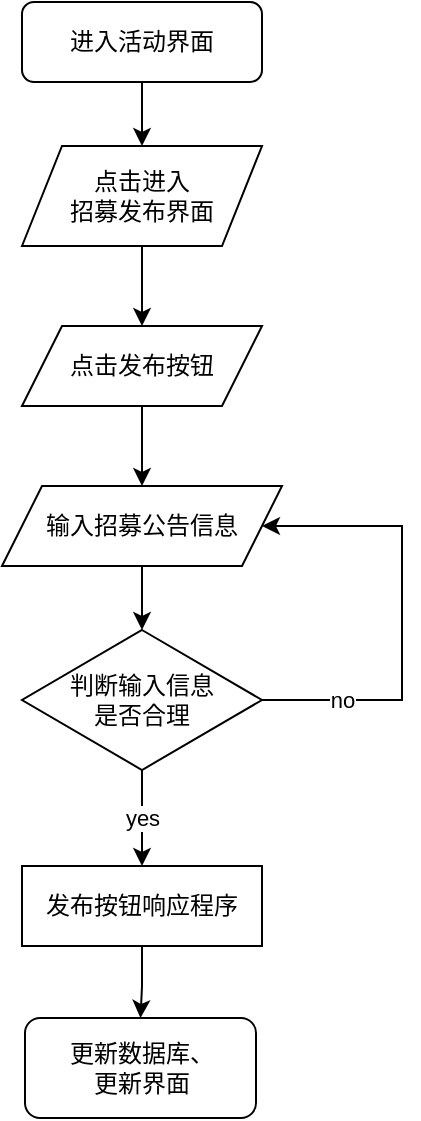 <mxfile version="20.5.3" type="device"><diagram id="C5RBs43oDa-KdzZeNtuy" name="Page-1"><mxGraphModel dx="683" dy="477" grid="1" gridSize="10" guides="1" tooltips="1" connect="1" arrows="1" fold="1" page="1" pageScale="1" pageWidth="827" pageHeight="1169" math="0" shadow="0"><root><mxCell id="WIyWlLk6GJQsqaUBKTNV-0"/><mxCell id="WIyWlLk6GJQsqaUBKTNV-1" parent="WIyWlLk6GJQsqaUBKTNV-0"/><mxCell id="q6Dcmx3MYyuX8VzwcfFG-1" style="edgeStyle=orthogonalEdgeStyle;rounded=0;orthogonalLoop=1;jettySize=auto;html=1;entryX=0.5;entryY=0;entryDx=0;entryDy=0;" edge="1" parent="WIyWlLk6GJQsqaUBKTNV-1" source="WIyWlLk6GJQsqaUBKTNV-3" target="q6Dcmx3MYyuX8VzwcfFG-0"><mxGeometry relative="1" as="geometry"/></mxCell><mxCell id="WIyWlLk6GJQsqaUBKTNV-3" value="进入活动界面" style="rounded=1;whiteSpace=wrap;html=1;fontSize=12;glass=0;strokeWidth=1;shadow=0;" parent="WIyWlLk6GJQsqaUBKTNV-1" vertex="1"><mxGeometry x="120" y="38" width="120" height="40" as="geometry"/></mxCell><mxCell id="z2XDC9NGcTYhZocQAZ66-6" style="edgeStyle=orthogonalEdgeStyle;rounded=0;orthogonalLoop=1;jettySize=auto;html=1;entryX=1;entryY=0.5;entryDx=0;entryDy=0;exitX=1;exitY=0.5;exitDx=0;exitDy=0;" parent="WIyWlLk6GJQsqaUBKTNV-1" source="z2XDC9NGcTYhZocQAZ66-4" edge="1"><mxGeometry relative="1" as="geometry"><Array as="points"><mxPoint x="510" y="244"/><mxPoint x="510" y="140"/></Array><mxPoint x="245" y="140" as="targetPoint"/></mxGeometry></mxCell><mxCell id="N3tj7YURzsgmqVQpoNt6-4" value="更新数据库、&lt;br&gt;更新界面" style="rounded=1;whiteSpace=wrap;html=1;" parent="WIyWlLk6GJQsqaUBKTNV-1" vertex="1"><mxGeometry x="121.5" y="546" width="115.5" height="50" as="geometry"/></mxCell><mxCell id="q6Dcmx3MYyuX8VzwcfFG-3" style="edgeStyle=orthogonalEdgeStyle;rounded=0;orthogonalLoop=1;jettySize=auto;html=1;" edge="1" parent="WIyWlLk6GJQsqaUBKTNV-1" source="q6Dcmx3MYyuX8VzwcfFG-0" target="q6Dcmx3MYyuX8VzwcfFG-2"><mxGeometry relative="1" as="geometry"/></mxCell><mxCell id="q6Dcmx3MYyuX8VzwcfFG-0" value="点击进入&lt;br&gt;招募发布界面" style="shape=parallelogram;perimeter=parallelogramPerimeter;whiteSpace=wrap;html=1;fixedSize=1;" vertex="1" parent="WIyWlLk6GJQsqaUBKTNV-1"><mxGeometry x="120" y="110" width="120" height="50" as="geometry"/></mxCell><mxCell id="q6Dcmx3MYyuX8VzwcfFG-5" style="edgeStyle=orthogonalEdgeStyle;rounded=0;orthogonalLoop=1;jettySize=auto;html=1;entryX=0.5;entryY=0;entryDx=0;entryDy=0;" edge="1" parent="WIyWlLk6GJQsqaUBKTNV-1" source="q6Dcmx3MYyuX8VzwcfFG-2" target="q6Dcmx3MYyuX8VzwcfFG-4"><mxGeometry relative="1" as="geometry"/></mxCell><mxCell id="q6Dcmx3MYyuX8VzwcfFG-2" value="点击发布按钮" style="shape=parallelogram;perimeter=parallelogramPerimeter;whiteSpace=wrap;html=1;fixedSize=1;" vertex="1" parent="WIyWlLk6GJQsqaUBKTNV-1"><mxGeometry x="120" y="200" width="120" height="40" as="geometry"/></mxCell><mxCell id="q6Dcmx3MYyuX8VzwcfFG-9" style="edgeStyle=orthogonalEdgeStyle;rounded=0;orthogonalLoop=1;jettySize=auto;html=1;entryX=0.5;entryY=0;entryDx=0;entryDy=0;" edge="1" parent="WIyWlLk6GJQsqaUBKTNV-1" source="q6Dcmx3MYyuX8VzwcfFG-4" target="q6Dcmx3MYyuX8VzwcfFG-8"><mxGeometry relative="1" as="geometry"/></mxCell><mxCell id="q6Dcmx3MYyuX8VzwcfFG-4" value="输入招募公告信息" style="shape=parallelogram;perimeter=parallelogramPerimeter;whiteSpace=wrap;html=1;fixedSize=1;" vertex="1" parent="WIyWlLk6GJQsqaUBKTNV-1"><mxGeometry x="110" y="280" width="140" height="40" as="geometry"/></mxCell><mxCell id="q6Dcmx3MYyuX8VzwcfFG-11" style="edgeStyle=orthogonalEdgeStyle;rounded=0;orthogonalLoop=1;jettySize=auto;html=1;entryX=0.5;entryY=0;entryDx=0;entryDy=0;" edge="1" parent="WIyWlLk6GJQsqaUBKTNV-1" source="q6Dcmx3MYyuX8VzwcfFG-6" target="N3tj7YURzsgmqVQpoNt6-4"><mxGeometry relative="1" as="geometry"/></mxCell><mxCell id="q6Dcmx3MYyuX8VzwcfFG-6" value="发布按钮响应程序" style="rounded=0;whiteSpace=wrap;html=1;" vertex="1" parent="WIyWlLk6GJQsqaUBKTNV-1"><mxGeometry x="120" y="470" width="120" height="40" as="geometry"/></mxCell><mxCell id="q6Dcmx3MYyuX8VzwcfFG-10" value="yes" style="edgeStyle=orthogonalEdgeStyle;rounded=0;orthogonalLoop=1;jettySize=auto;html=1;entryX=0.5;entryY=0;entryDx=0;entryDy=0;" edge="1" parent="WIyWlLk6GJQsqaUBKTNV-1" source="q6Dcmx3MYyuX8VzwcfFG-8" target="q6Dcmx3MYyuX8VzwcfFG-6"><mxGeometry relative="1" as="geometry"/></mxCell><mxCell id="q6Dcmx3MYyuX8VzwcfFG-12" value="no" style="edgeStyle=orthogonalEdgeStyle;rounded=0;orthogonalLoop=1;jettySize=auto;html=1;entryX=1;entryY=0.5;entryDx=0;entryDy=0;" edge="1" parent="WIyWlLk6GJQsqaUBKTNV-1" source="q6Dcmx3MYyuX8VzwcfFG-8" target="q6Dcmx3MYyuX8VzwcfFG-4"><mxGeometry x="-0.648" relative="1" as="geometry"><Array as="points"><mxPoint x="310" y="387"/><mxPoint x="310" y="300"/></Array><mxPoint as="offset"/></mxGeometry></mxCell><mxCell id="q6Dcmx3MYyuX8VzwcfFG-8" value="判断输入信息&lt;br&gt;是否合理" style="rhombus;whiteSpace=wrap;html=1;" vertex="1" parent="WIyWlLk6GJQsqaUBKTNV-1"><mxGeometry x="120" y="352" width="120" height="70" as="geometry"/></mxCell></root></mxGraphModel></diagram></mxfile>